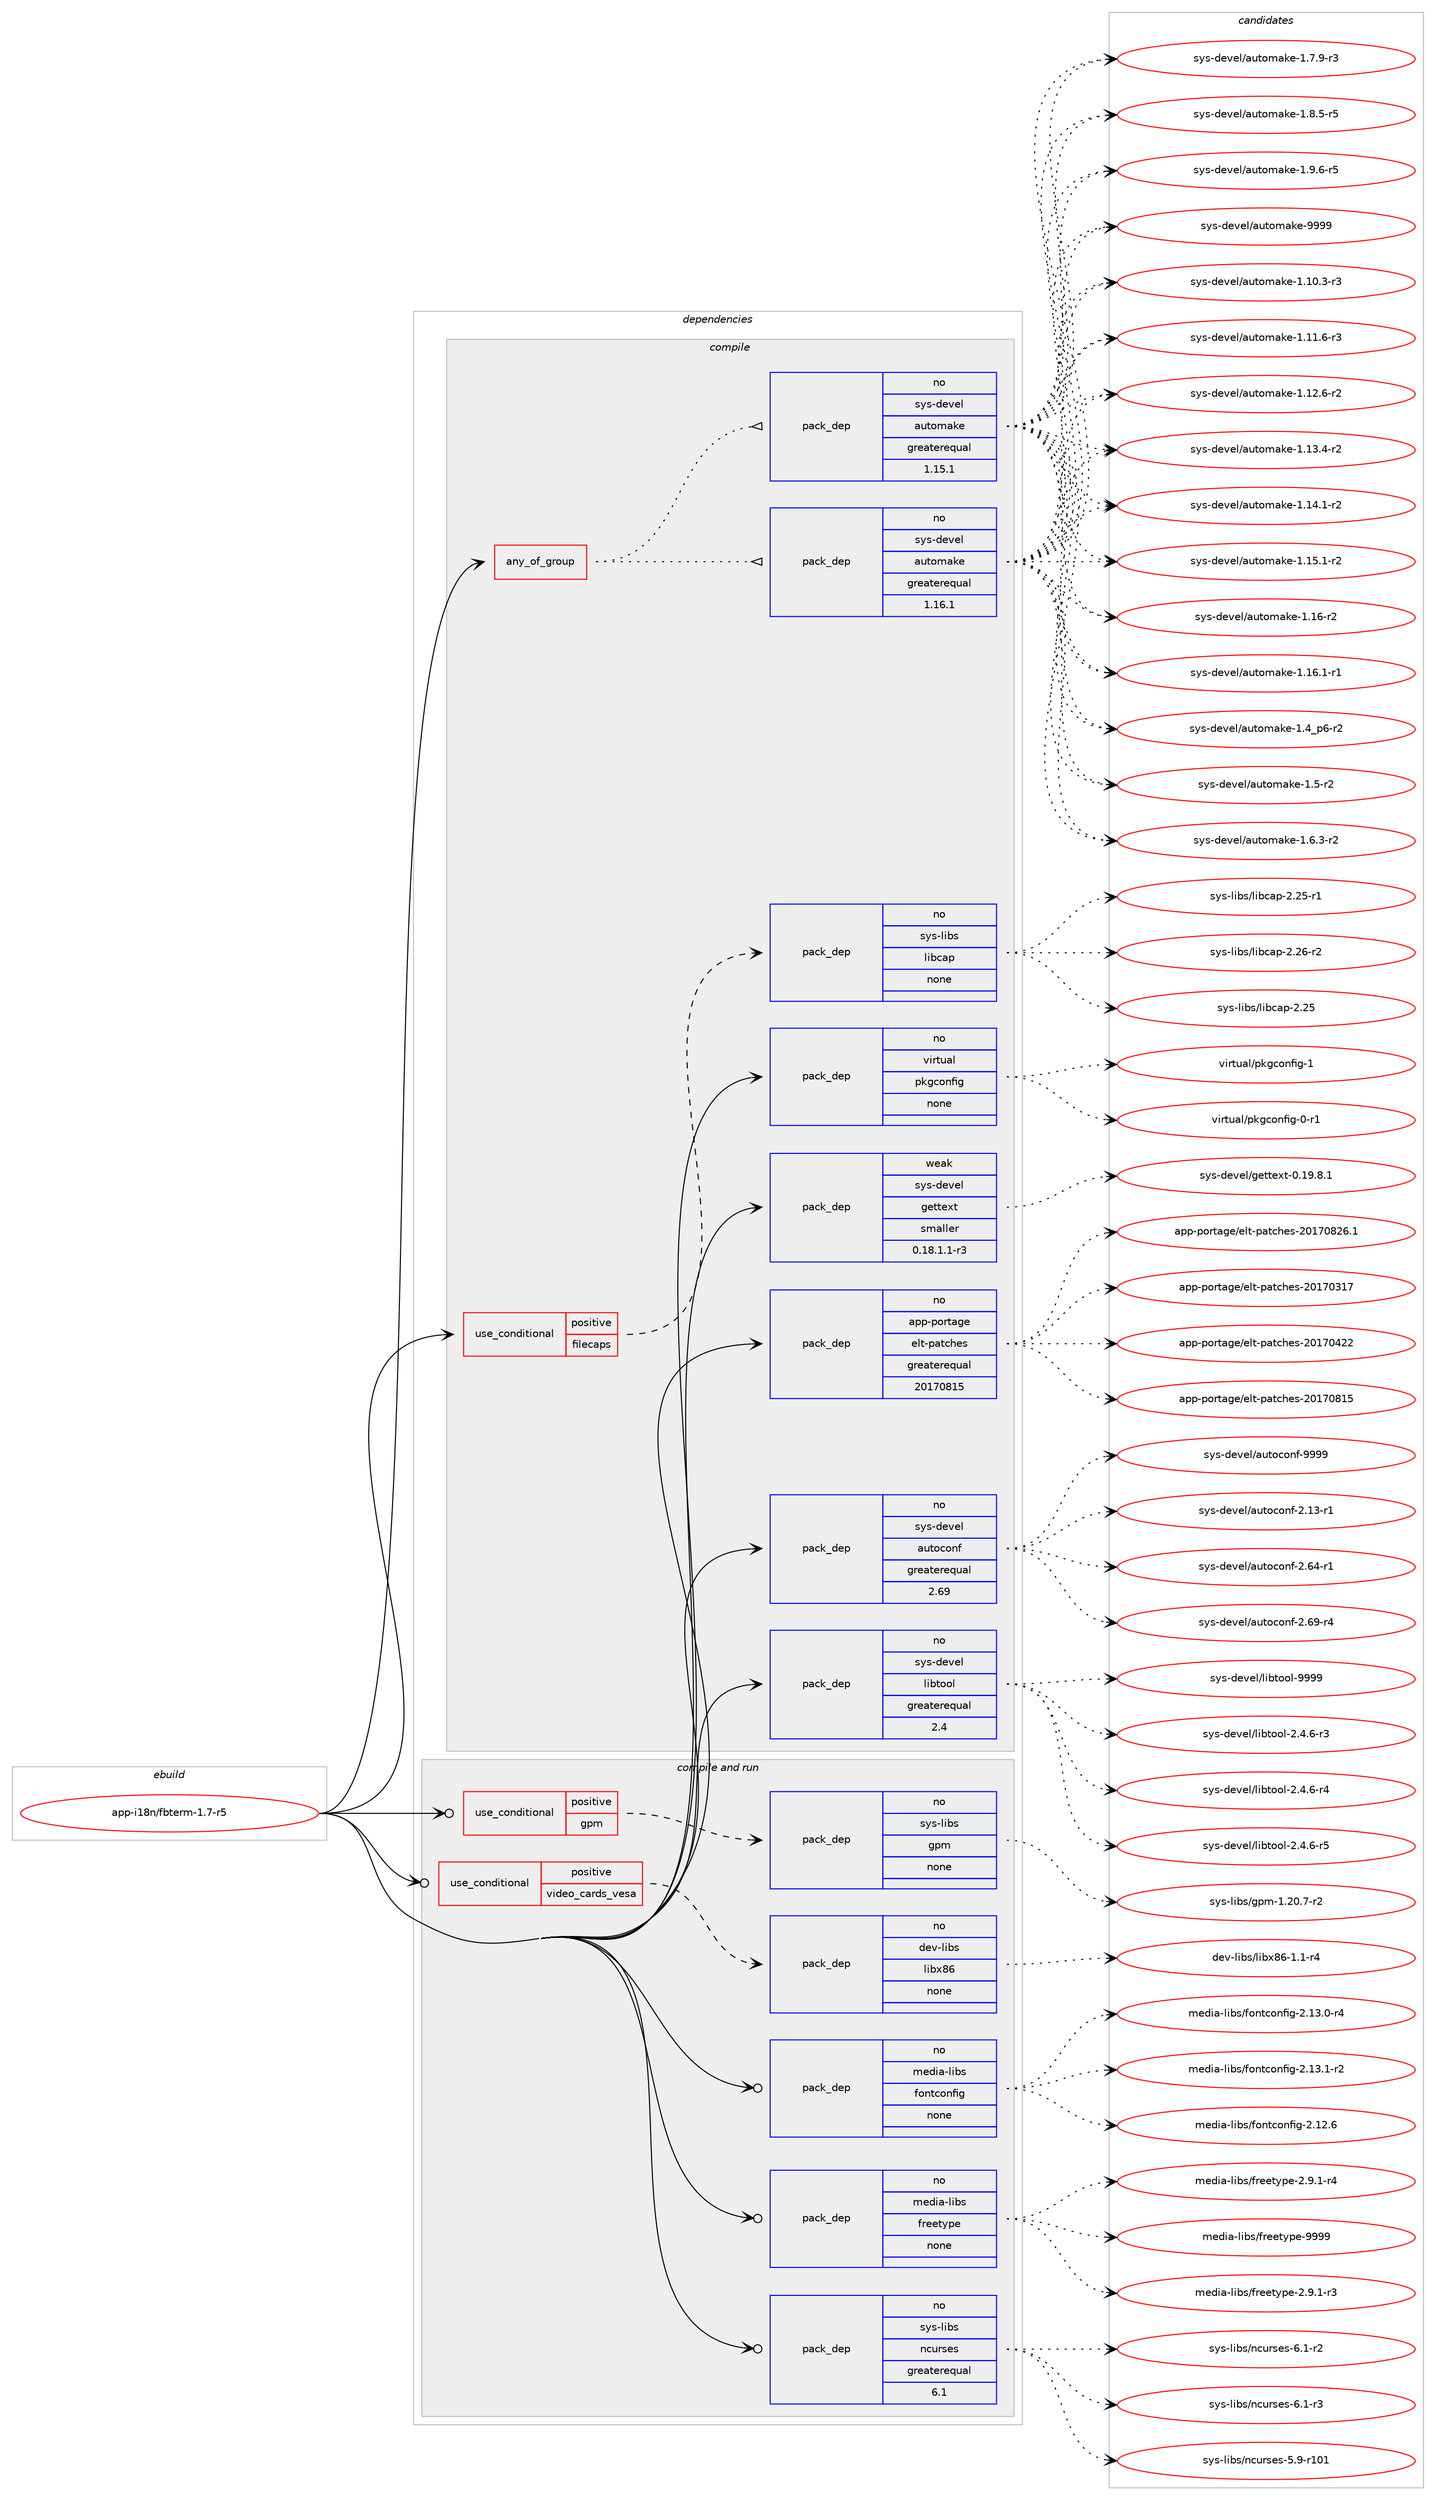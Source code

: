 digraph prolog {

# *************
# Graph options
# *************

newrank=true;
concentrate=true;
compound=true;
graph [rankdir=LR,fontname=Helvetica,fontsize=10,ranksep=1.5];#, ranksep=2.5, nodesep=0.2];
edge  [arrowhead=vee];
node  [fontname=Helvetica,fontsize=10];

# **********
# The ebuild
# **********

subgraph cluster_leftcol {
color=gray;
rank=same;
label=<<i>ebuild</i>>;
id [label="app-i18n/fbterm-1.7-r5", color=red, width=4, href="../app-i18n/fbterm-1.7-r5.svg"];
}

# ****************
# The dependencies
# ****************

subgraph cluster_midcol {
color=gray;
label=<<i>dependencies</i>>;
subgraph cluster_compile {
fillcolor="#eeeeee";
style=filled;
label=<<i>compile</i>>;
subgraph any19560 {
dependency1294401 [label=<<TABLE BORDER="0" CELLBORDER="1" CELLSPACING="0" CELLPADDING="4"><TR><TD CELLPADDING="10">any_of_group</TD></TR></TABLE>>, shape=none, color=red];subgraph pack921832 {
dependency1294402 [label=<<TABLE BORDER="0" CELLBORDER="1" CELLSPACING="0" CELLPADDING="4" WIDTH="220"><TR><TD ROWSPAN="6" CELLPADDING="30">pack_dep</TD></TR><TR><TD WIDTH="110">no</TD></TR><TR><TD>sys-devel</TD></TR><TR><TD>automake</TD></TR><TR><TD>greaterequal</TD></TR><TR><TD>1.16.1</TD></TR></TABLE>>, shape=none, color=blue];
}
dependency1294401:e -> dependency1294402:w [weight=20,style="dotted",arrowhead="oinv"];
subgraph pack921833 {
dependency1294403 [label=<<TABLE BORDER="0" CELLBORDER="1" CELLSPACING="0" CELLPADDING="4" WIDTH="220"><TR><TD ROWSPAN="6" CELLPADDING="30">pack_dep</TD></TR><TR><TD WIDTH="110">no</TD></TR><TR><TD>sys-devel</TD></TR><TR><TD>automake</TD></TR><TR><TD>greaterequal</TD></TR><TR><TD>1.15.1</TD></TR></TABLE>>, shape=none, color=blue];
}
dependency1294401:e -> dependency1294403:w [weight=20,style="dotted",arrowhead="oinv"];
}
id:e -> dependency1294401:w [weight=20,style="solid",arrowhead="vee"];
subgraph cond352471 {
dependency1294404 [label=<<TABLE BORDER="0" CELLBORDER="1" CELLSPACING="0" CELLPADDING="4"><TR><TD ROWSPAN="3" CELLPADDING="10">use_conditional</TD></TR><TR><TD>positive</TD></TR><TR><TD>filecaps</TD></TR></TABLE>>, shape=none, color=red];
subgraph pack921834 {
dependency1294405 [label=<<TABLE BORDER="0" CELLBORDER="1" CELLSPACING="0" CELLPADDING="4" WIDTH="220"><TR><TD ROWSPAN="6" CELLPADDING="30">pack_dep</TD></TR><TR><TD WIDTH="110">no</TD></TR><TR><TD>sys-libs</TD></TR><TR><TD>libcap</TD></TR><TR><TD>none</TD></TR><TR><TD></TD></TR></TABLE>>, shape=none, color=blue];
}
dependency1294404:e -> dependency1294405:w [weight=20,style="dashed",arrowhead="vee"];
}
id:e -> dependency1294404:w [weight=20,style="solid",arrowhead="vee"];
subgraph pack921835 {
dependency1294406 [label=<<TABLE BORDER="0" CELLBORDER="1" CELLSPACING="0" CELLPADDING="4" WIDTH="220"><TR><TD ROWSPAN="6" CELLPADDING="30">pack_dep</TD></TR><TR><TD WIDTH="110">no</TD></TR><TR><TD>app-portage</TD></TR><TR><TD>elt-patches</TD></TR><TR><TD>greaterequal</TD></TR><TR><TD>20170815</TD></TR></TABLE>>, shape=none, color=blue];
}
id:e -> dependency1294406:w [weight=20,style="solid",arrowhead="vee"];
subgraph pack921836 {
dependency1294407 [label=<<TABLE BORDER="0" CELLBORDER="1" CELLSPACING="0" CELLPADDING="4" WIDTH="220"><TR><TD ROWSPAN="6" CELLPADDING="30">pack_dep</TD></TR><TR><TD WIDTH="110">no</TD></TR><TR><TD>sys-devel</TD></TR><TR><TD>autoconf</TD></TR><TR><TD>greaterequal</TD></TR><TR><TD>2.69</TD></TR></TABLE>>, shape=none, color=blue];
}
id:e -> dependency1294407:w [weight=20,style="solid",arrowhead="vee"];
subgraph pack921837 {
dependency1294408 [label=<<TABLE BORDER="0" CELLBORDER="1" CELLSPACING="0" CELLPADDING="4" WIDTH="220"><TR><TD ROWSPAN="6" CELLPADDING="30">pack_dep</TD></TR><TR><TD WIDTH="110">no</TD></TR><TR><TD>sys-devel</TD></TR><TR><TD>libtool</TD></TR><TR><TD>greaterequal</TD></TR><TR><TD>2.4</TD></TR></TABLE>>, shape=none, color=blue];
}
id:e -> dependency1294408:w [weight=20,style="solid",arrowhead="vee"];
subgraph pack921838 {
dependency1294409 [label=<<TABLE BORDER="0" CELLBORDER="1" CELLSPACING="0" CELLPADDING="4" WIDTH="220"><TR><TD ROWSPAN="6" CELLPADDING="30">pack_dep</TD></TR><TR><TD WIDTH="110">no</TD></TR><TR><TD>virtual</TD></TR><TR><TD>pkgconfig</TD></TR><TR><TD>none</TD></TR><TR><TD></TD></TR></TABLE>>, shape=none, color=blue];
}
id:e -> dependency1294409:w [weight=20,style="solid",arrowhead="vee"];
subgraph pack921839 {
dependency1294410 [label=<<TABLE BORDER="0" CELLBORDER="1" CELLSPACING="0" CELLPADDING="4" WIDTH="220"><TR><TD ROWSPAN="6" CELLPADDING="30">pack_dep</TD></TR><TR><TD WIDTH="110">weak</TD></TR><TR><TD>sys-devel</TD></TR><TR><TD>gettext</TD></TR><TR><TD>smaller</TD></TR><TR><TD>0.18.1.1-r3</TD></TR></TABLE>>, shape=none, color=blue];
}
id:e -> dependency1294410:w [weight=20,style="solid",arrowhead="vee"];
}
subgraph cluster_compileandrun {
fillcolor="#eeeeee";
style=filled;
label=<<i>compile and run</i>>;
subgraph cond352472 {
dependency1294411 [label=<<TABLE BORDER="0" CELLBORDER="1" CELLSPACING="0" CELLPADDING="4"><TR><TD ROWSPAN="3" CELLPADDING="10">use_conditional</TD></TR><TR><TD>positive</TD></TR><TR><TD>gpm</TD></TR></TABLE>>, shape=none, color=red];
subgraph pack921840 {
dependency1294412 [label=<<TABLE BORDER="0" CELLBORDER="1" CELLSPACING="0" CELLPADDING="4" WIDTH="220"><TR><TD ROWSPAN="6" CELLPADDING="30">pack_dep</TD></TR><TR><TD WIDTH="110">no</TD></TR><TR><TD>sys-libs</TD></TR><TR><TD>gpm</TD></TR><TR><TD>none</TD></TR><TR><TD></TD></TR></TABLE>>, shape=none, color=blue];
}
dependency1294411:e -> dependency1294412:w [weight=20,style="dashed",arrowhead="vee"];
}
id:e -> dependency1294411:w [weight=20,style="solid",arrowhead="odotvee"];
subgraph cond352473 {
dependency1294413 [label=<<TABLE BORDER="0" CELLBORDER="1" CELLSPACING="0" CELLPADDING="4"><TR><TD ROWSPAN="3" CELLPADDING="10">use_conditional</TD></TR><TR><TD>positive</TD></TR><TR><TD>video_cards_vesa</TD></TR></TABLE>>, shape=none, color=red];
subgraph pack921841 {
dependency1294414 [label=<<TABLE BORDER="0" CELLBORDER="1" CELLSPACING="0" CELLPADDING="4" WIDTH="220"><TR><TD ROWSPAN="6" CELLPADDING="30">pack_dep</TD></TR><TR><TD WIDTH="110">no</TD></TR><TR><TD>dev-libs</TD></TR><TR><TD>libx86</TD></TR><TR><TD>none</TD></TR><TR><TD></TD></TR></TABLE>>, shape=none, color=blue];
}
dependency1294413:e -> dependency1294414:w [weight=20,style="dashed",arrowhead="vee"];
}
id:e -> dependency1294413:w [weight=20,style="solid",arrowhead="odotvee"];
subgraph pack921842 {
dependency1294415 [label=<<TABLE BORDER="0" CELLBORDER="1" CELLSPACING="0" CELLPADDING="4" WIDTH="220"><TR><TD ROWSPAN="6" CELLPADDING="30">pack_dep</TD></TR><TR><TD WIDTH="110">no</TD></TR><TR><TD>media-libs</TD></TR><TR><TD>fontconfig</TD></TR><TR><TD>none</TD></TR><TR><TD></TD></TR></TABLE>>, shape=none, color=blue];
}
id:e -> dependency1294415:w [weight=20,style="solid",arrowhead="odotvee"];
subgraph pack921843 {
dependency1294416 [label=<<TABLE BORDER="0" CELLBORDER="1" CELLSPACING="0" CELLPADDING="4" WIDTH="220"><TR><TD ROWSPAN="6" CELLPADDING="30">pack_dep</TD></TR><TR><TD WIDTH="110">no</TD></TR><TR><TD>media-libs</TD></TR><TR><TD>freetype</TD></TR><TR><TD>none</TD></TR><TR><TD></TD></TR></TABLE>>, shape=none, color=blue];
}
id:e -> dependency1294416:w [weight=20,style="solid",arrowhead="odotvee"];
subgraph pack921844 {
dependency1294417 [label=<<TABLE BORDER="0" CELLBORDER="1" CELLSPACING="0" CELLPADDING="4" WIDTH="220"><TR><TD ROWSPAN="6" CELLPADDING="30">pack_dep</TD></TR><TR><TD WIDTH="110">no</TD></TR><TR><TD>sys-libs</TD></TR><TR><TD>ncurses</TD></TR><TR><TD>greaterequal</TD></TR><TR><TD>6.1</TD></TR></TABLE>>, shape=none, color=blue];
}
id:e -> dependency1294417:w [weight=20,style="solid",arrowhead="odotvee"];
}
subgraph cluster_run {
fillcolor="#eeeeee";
style=filled;
label=<<i>run</i>>;
}
}

# **************
# The candidates
# **************

subgraph cluster_choices {
rank=same;
color=gray;
label=<<i>candidates</i>>;

subgraph choice921832 {
color=black;
nodesep=1;
choice11512111545100101118101108479711711611110997107101454946494846514511451 [label="sys-devel/automake-1.10.3-r3", color=red, width=4,href="../sys-devel/automake-1.10.3-r3.svg"];
choice11512111545100101118101108479711711611110997107101454946494946544511451 [label="sys-devel/automake-1.11.6-r3", color=red, width=4,href="../sys-devel/automake-1.11.6-r3.svg"];
choice11512111545100101118101108479711711611110997107101454946495046544511450 [label="sys-devel/automake-1.12.6-r2", color=red, width=4,href="../sys-devel/automake-1.12.6-r2.svg"];
choice11512111545100101118101108479711711611110997107101454946495146524511450 [label="sys-devel/automake-1.13.4-r2", color=red, width=4,href="../sys-devel/automake-1.13.4-r2.svg"];
choice11512111545100101118101108479711711611110997107101454946495246494511450 [label="sys-devel/automake-1.14.1-r2", color=red, width=4,href="../sys-devel/automake-1.14.1-r2.svg"];
choice11512111545100101118101108479711711611110997107101454946495346494511450 [label="sys-devel/automake-1.15.1-r2", color=red, width=4,href="../sys-devel/automake-1.15.1-r2.svg"];
choice1151211154510010111810110847971171161111099710710145494649544511450 [label="sys-devel/automake-1.16-r2", color=red, width=4,href="../sys-devel/automake-1.16-r2.svg"];
choice11512111545100101118101108479711711611110997107101454946495446494511449 [label="sys-devel/automake-1.16.1-r1", color=red, width=4,href="../sys-devel/automake-1.16.1-r1.svg"];
choice115121115451001011181011084797117116111109971071014549465295112544511450 [label="sys-devel/automake-1.4_p6-r2", color=red, width=4,href="../sys-devel/automake-1.4_p6-r2.svg"];
choice11512111545100101118101108479711711611110997107101454946534511450 [label="sys-devel/automake-1.5-r2", color=red, width=4,href="../sys-devel/automake-1.5-r2.svg"];
choice115121115451001011181011084797117116111109971071014549465446514511450 [label="sys-devel/automake-1.6.3-r2", color=red, width=4,href="../sys-devel/automake-1.6.3-r2.svg"];
choice115121115451001011181011084797117116111109971071014549465546574511451 [label="sys-devel/automake-1.7.9-r3", color=red, width=4,href="../sys-devel/automake-1.7.9-r3.svg"];
choice115121115451001011181011084797117116111109971071014549465646534511453 [label="sys-devel/automake-1.8.5-r5", color=red, width=4,href="../sys-devel/automake-1.8.5-r5.svg"];
choice115121115451001011181011084797117116111109971071014549465746544511453 [label="sys-devel/automake-1.9.6-r5", color=red, width=4,href="../sys-devel/automake-1.9.6-r5.svg"];
choice115121115451001011181011084797117116111109971071014557575757 [label="sys-devel/automake-9999", color=red, width=4,href="../sys-devel/automake-9999.svg"];
dependency1294402:e -> choice11512111545100101118101108479711711611110997107101454946494846514511451:w [style=dotted,weight="100"];
dependency1294402:e -> choice11512111545100101118101108479711711611110997107101454946494946544511451:w [style=dotted,weight="100"];
dependency1294402:e -> choice11512111545100101118101108479711711611110997107101454946495046544511450:w [style=dotted,weight="100"];
dependency1294402:e -> choice11512111545100101118101108479711711611110997107101454946495146524511450:w [style=dotted,weight="100"];
dependency1294402:e -> choice11512111545100101118101108479711711611110997107101454946495246494511450:w [style=dotted,weight="100"];
dependency1294402:e -> choice11512111545100101118101108479711711611110997107101454946495346494511450:w [style=dotted,weight="100"];
dependency1294402:e -> choice1151211154510010111810110847971171161111099710710145494649544511450:w [style=dotted,weight="100"];
dependency1294402:e -> choice11512111545100101118101108479711711611110997107101454946495446494511449:w [style=dotted,weight="100"];
dependency1294402:e -> choice115121115451001011181011084797117116111109971071014549465295112544511450:w [style=dotted,weight="100"];
dependency1294402:e -> choice11512111545100101118101108479711711611110997107101454946534511450:w [style=dotted,weight="100"];
dependency1294402:e -> choice115121115451001011181011084797117116111109971071014549465446514511450:w [style=dotted,weight="100"];
dependency1294402:e -> choice115121115451001011181011084797117116111109971071014549465546574511451:w [style=dotted,weight="100"];
dependency1294402:e -> choice115121115451001011181011084797117116111109971071014549465646534511453:w [style=dotted,weight="100"];
dependency1294402:e -> choice115121115451001011181011084797117116111109971071014549465746544511453:w [style=dotted,weight="100"];
dependency1294402:e -> choice115121115451001011181011084797117116111109971071014557575757:w [style=dotted,weight="100"];
}
subgraph choice921833 {
color=black;
nodesep=1;
choice11512111545100101118101108479711711611110997107101454946494846514511451 [label="sys-devel/automake-1.10.3-r3", color=red, width=4,href="../sys-devel/automake-1.10.3-r3.svg"];
choice11512111545100101118101108479711711611110997107101454946494946544511451 [label="sys-devel/automake-1.11.6-r3", color=red, width=4,href="../sys-devel/automake-1.11.6-r3.svg"];
choice11512111545100101118101108479711711611110997107101454946495046544511450 [label="sys-devel/automake-1.12.6-r2", color=red, width=4,href="../sys-devel/automake-1.12.6-r2.svg"];
choice11512111545100101118101108479711711611110997107101454946495146524511450 [label="sys-devel/automake-1.13.4-r2", color=red, width=4,href="../sys-devel/automake-1.13.4-r2.svg"];
choice11512111545100101118101108479711711611110997107101454946495246494511450 [label="sys-devel/automake-1.14.1-r2", color=red, width=4,href="../sys-devel/automake-1.14.1-r2.svg"];
choice11512111545100101118101108479711711611110997107101454946495346494511450 [label="sys-devel/automake-1.15.1-r2", color=red, width=4,href="../sys-devel/automake-1.15.1-r2.svg"];
choice1151211154510010111810110847971171161111099710710145494649544511450 [label="sys-devel/automake-1.16-r2", color=red, width=4,href="../sys-devel/automake-1.16-r2.svg"];
choice11512111545100101118101108479711711611110997107101454946495446494511449 [label="sys-devel/automake-1.16.1-r1", color=red, width=4,href="../sys-devel/automake-1.16.1-r1.svg"];
choice115121115451001011181011084797117116111109971071014549465295112544511450 [label="sys-devel/automake-1.4_p6-r2", color=red, width=4,href="../sys-devel/automake-1.4_p6-r2.svg"];
choice11512111545100101118101108479711711611110997107101454946534511450 [label="sys-devel/automake-1.5-r2", color=red, width=4,href="../sys-devel/automake-1.5-r2.svg"];
choice115121115451001011181011084797117116111109971071014549465446514511450 [label="sys-devel/automake-1.6.3-r2", color=red, width=4,href="../sys-devel/automake-1.6.3-r2.svg"];
choice115121115451001011181011084797117116111109971071014549465546574511451 [label="sys-devel/automake-1.7.9-r3", color=red, width=4,href="../sys-devel/automake-1.7.9-r3.svg"];
choice115121115451001011181011084797117116111109971071014549465646534511453 [label="sys-devel/automake-1.8.5-r5", color=red, width=4,href="../sys-devel/automake-1.8.5-r5.svg"];
choice115121115451001011181011084797117116111109971071014549465746544511453 [label="sys-devel/automake-1.9.6-r5", color=red, width=4,href="../sys-devel/automake-1.9.6-r5.svg"];
choice115121115451001011181011084797117116111109971071014557575757 [label="sys-devel/automake-9999", color=red, width=4,href="../sys-devel/automake-9999.svg"];
dependency1294403:e -> choice11512111545100101118101108479711711611110997107101454946494846514511451:w [style=dotted,weight="100"];
dependency1294403:e -> choice11512111545100101118101108479711711611110997107101454946494946544511451:w [style=dotted,weight="100"];
dependency1294403:e -> choice11512111545100101118101108479711711611110997107101454946495046544511450:w [style=dotted,weight="100"];
dependency1294403:e -> choice11512111545100101118101108479711711611110997107101454946495146524511450:w [style=dotted,weight="100"];
dependency1294403:e -> choice11512111545100101118101108479711711611110997107101454946495246494511450:w [style=dotted,weight="100"];
dependency1294403:e -> choice11512111545100101118101108479711711611110997107101454946495346494511450:w [style=dotted,weight="100"];
dependency1294403:e -> choice1151211154510010111810110847971171161111099710710145494649544511450:w [style=dotted,weight="100"];
dependency1294403:e -> choice11512111545100101118101108479711711611110997107101454946495446494511449:w [style=dotted,weight="100"];
dependency1294403:e -> choice115121115451001011181011084797117116111109971071014549465295112544511450:w [style=dotted,weight="100"];
dependency1294403:e -> choice11512111545100101118101108479711711611110997107101454946534511450:w [style=dotted,weight="100"];
dependency1294403:e -> choice115121115451001011181011084797117116111109971071014549465446514511450:w [style=dotted,weight="100"];
dependency1294403:e -> choice115121115451001011181011084797117116111109971071014549465546574511451:w [style=dotted,weight="100"];
dependency1294403:e -> choice115121115451001011181011084797117116111109971071014549465646534511453:w [style=dotted,weight="100"];
dependency1294403:e -> choice115121115451001011181011084797117116111109971071014549465746544511453:w [style=dotted,weight="100"];
dependency1294403:e -> choice115121115451001011181011084797117116111109971071014557575757:w [style=dotted,weight="100"];
}
subgraph choice921834 {
color=black;
nodesep=1;
choice1151211154510810598115471081059899971124550465053 [label="sys-libs/libcap-2.25", color=red, width=4,href="../sys-libs/libcap-2.25.svg"];
choice11512111545108105981154710810598999711245504650534511449 [label="sys-libs/libcap-2.25-r1", color=red, width=4,href="../sys-libs/libcap-2.25-r1.svg"];
choice11512111545108105981154710810598999711245504650544511450 [label="sys-libs/libcap-2.26-r2", color=red, width=4,href="../sys-libs/libcap-2.26-r2.svg"];
dependency1294405:e -> choice1151211154510810598115471081059899971124550465053:w [style=dotted,weight="100"];
dependency1294405:e -> choice11512111545108105981154710810598999711245504650534511449:w [style=dotted,weight="100"];
dependency1294405:e -> choice11512111545108105981154710810598999711245504650544511450:w [style=dotted,weight="100"];
}
subgraph choice921835 {
color=black;
nodesep=1;
choice97112112451121111141169710310147101108116451129711699104101115455048495548514955 [label="app-portage/elt-patches-20170317", color=red, width=4,href="../app-portage/elt-patches-20170317.svg"];
choice97112112451121111141169710310147101108116451129711699104101115455048495548525050 [label="app-portage/elt-patches-20170422", color=red, width=4,href="../app-portage/elt-patches-20170422.svg"];
choice97112112451121111141169710310147101108116451129711699104101115455048495548564953 [label="app-portage/elt-patches-20170815", color=red, width=4,href="../app-portage/elt-patches-20170815.svg"];
choice971121124511211111411697103101471011081164511297116991041011154550484955485650544649 [label="app-portage/elt-patches-20170826.1", color=red, width=4,href="../app-portage/elt-patches-20170826.1.svg"];
dependency1294406:e -> choice97112112451121111141169710310147101108116451129711699104101115455048495548514955:w [style=dotted,weight="100"];
dependency1294406:e -> choice97112112451121111141169710310147101108116451129711699104101115455048495548525050:w [style=dotted,weight="100"];
dependency1294406:e -> choice97112112451121111141169710310147101108116451129711699104101115455048495548564953:w [style=dotted,weight="100"];
dependency1294406:e -> choice971121124511211111411697103101471011081164511297116991041011154550484955485650544649:w [style=dotted,weight="100"];
}
subgraph choice921836 {
color=black;
nodesep=1;
choice1151211154510010111810110847971171161119911111010245504649514511449 [label="sys-devel/autoconf-2.13-r1", color=red, width=4,href="../sys-devel/autoconf-2.13-r1.svg"];
choice1151211154510010111810110847971171161119911111010245504654524511449 [label="sys-devel/autoconf-2.64-r1", color=red, width=4,href="../sys-devel/autoconf-2.64-r1.svg"];
choice1151211154510010111810110847971171161119911111010245504654574511452 [label="sys-devel/autoconf-2.69-r4", color=red, width=4,href="../sys-devel/autoconf-2.69-r4.svg"];
choice115121115451001011181011084797117116111991111101024557575757 [label="sys-devel/autoconf-9999", color=red, width=4,href="../sys-devel/autoconf-9999.svg"];
dependency1294407:e -> choice1151211154510010111810110847971171161119911111010245504649514511449:w [style=dotted,weight="100"];
dependency1294407:e -> choice1151211154510010111810110847971171161119911111010245504654524511449:w [style=dotted,weight="100"];
dependency1294407:e -> choice1151211154510010111810110847971171161119911111010245504654574511452:w [style=dotted,weight="100"];
dependency1294407:e -> choice115121115451001011181011084797117116111991111101024557575757:w [style=dotted,weight="100"];
}
subgraph choice921837 {
color=black;
nodesep=1;
choice1151211154510010111810110847108105981161111111084550465246544511451 [label="sys-devel/libtool-2.4.6-r3", color=red, width=4,href="../sys-devel/libtool-2.4.6-r3.svg"];
choice1151211154510010111810110847108105981161111111084550465246544511452 [label="sys-devel/libtool-2.4.6-r4", color=red, width=4,href="../sys-devel/libtool-2.4.6-r4.svg"];
choice1151211154510010111810110847108105981161111111084550465246544511453 [label="sys-devel/libtool-2.4.6-r5", color=red, width=4,href="../sys-devel/libtool-2.4.6-r5.svg"];
choice1151211154510010111810110847108105981161111111084557575757 [label="sys-devel/libtool-9999", color=red, width=4,href="../sys-devel/libtool-9999.svg"];
dependency1294408:e -> choice1151211154510010111810110847108105981161111111084550465246544511451:w [style=dotted,weight="100"];
dependency1294408:e -> choice1151211154510010111810110847108105981161111111084550465246544511452:w [style=dotted,weight="100"];
dependency1294408:e -> choice1151211154510010111810110847108105981161111111084550465246544511453:w [style=dotted,weight="100"];
dependency1294408:e -> choice1151211154510010111810110847108105981161111111084557575757:w [style=dotted,weight="100"];
}
subgraph choice921838 {
color=black;
nodesep=1;
choice11810511411611797108471121071039911111010210510345484511449 [label="virtual/pkgconfig-0-r1", color=red, width=4,href="../virtual/pkgconfig-0-r1.svg"];
choice1181051141161179710847112107103991111101021051034549 [label="virtual/pkgconfig-1", color=red, width=4,href="../virtual/pkgconfig-1.svg"];
dependency1294409:e -> choice11810511411611797108471121071039911111010210510345484511449:w [style=dotted,weight="100"];
dependency1294409:e -> choice1181051141161179710847112107103991111101021051034549:w [style=dotted,weight="100"];
}
subgraph choice921839 {
color=black;
nodesep=1;
choice1151211154510010111810110847103101116116101120116454846495746564649 [label="sys-devel/gettext-0.19.8.1", color=red, width=4,href="../sys-devel/gettext-0.19.8.1.svg"];
dependency1294410:e -> choice1151211154510010111810110847103101116116101120116454846495746564649:w [style=dotted,weight="100"];
}
subgraph choice921840 {
color=black;
nodesep=1;
choice115121115451081059811547103112109454946504846554511450 [label="sys-libs/gpm-1.20.7-r2", color=red, width=4,href="../sys-libs/gpm-1.20.7-r2.svg"];
dependency1294412:e -> choice115121115451081059811547103112109454946504846554511450:w [style=dotted,weight="100"];
}
subgraph choice921841 {
color=black;
nodesep=1;
choice100101118451081059811547108105981205654454946494511452 [label="dev-libs/libx86-1.1-r4", color=red, width=4,href="../dev-libs/libx86-1.1-r4.svg"];
dependency1294414:e -> choice100101118451081059811547108105981205654454946494511452:w [style=dotted,weight="100"];
}
subgraph choice921842 {
color=black;
nodesep=1;
choice109101100105974510810598115471021111101169911111010210510345504649504654 [label="media-libs/fontconfig-2.12.6", color=red, width=4,href="../media-libs/fontconfig-2.12.6.svg"];
choice1091011001059745108105981154710211111011699111110102105103455046495146484511452 [label="media-libs/fontconfig-2.13.0-r4", color=red, width=4,href="../media-libs/fontconfig-2.13.0-r4.svg"];
choice1091011001059745108105981154710211111011699111110102105103455046495146494511450 [label="media-libs/fontconfig-2.13.1-r2", color=red, width=4,href="../media-libs/fontconfig-2.13.1-r2.svg"];
dependency1294415:e -> choice109101100105974510810598115471021111101169911111010210510345504649504654:w [style=dotted,weight="100"];
dependency1294415:e -> choice1091011001059745108105981154710211111011699111110102105103455046495146484511452:w [style=dotted,weight="100"];
dependency1294415:e -> choice1091011001059745108105981154710211111011699111110102105103455046495146494511450:w [style=dotted,weight="100"];
}
subgraph choice921843 {
color=black;
nodesep=1;
choice109101100105974510810598115471021141011011161211121014550465746494511451 [label="media-libs/freetype-2.9.1-r3", color=red, width=4,href="../media-libs/freetype-2.9.1-r3.svg"];
choice109101100105974510810598115471021141011011161211121014550465746494511452 [label="media-libs/freetype-2.9.1-r4", color=red, width=4,href="../media-libs/freetype-2.9.1-r4.svg"];
choice109101100105974510810598115471021141011011161211121014557575757 [label="media-libs/freetype-9999", color=red, width=4,href="../media-libs/freetype-9999.svg"];
dependency1294416:e -> choice109101100105974510810598115471021141011011161211121014550465746494511451:w [style=dotted,weight="100"];
dependency1294416:e -> choice109101100105974510810598115471021141011011161211121014550465746494511452:w [style=dotted,weight="100"];
dependency1294416:e -> choice109101100105974510810598115471021141011011161211121014557575757:w [style=dotted,weight="100"];
}
subgraph choice921844 {
color=black;
nodesep=1;
choice115121115451081059811547110991171141151011154553465745114494849 [label="sys-libs/ncurses-5.9-r101", color=red, width=4,href="../sys-libs/ncurses-5.9-r101.svg"];
choice11512111545108105981154711099117114115101115455446494511450 [label="sys-libs/ncurses-6.1-r2", color=red, width=4,href="../sys-libs/ncurses-6.1-r2.svg"];
choice11512111545108105981154711099117114115101115455446494511451 [label="sys-libs/ncurses-6.1-r3", color=red, width=4,href="../sys-libs/ncurses-6.1-r3.svg"];
dependency1294417:e -> choice115121115451081059811547110991171141151011154553465745114494849:w [style=dotted,weight="100"];
dependency1294417:e -> choice11512111545108105981154711099117114115101115455446494511450:w [style=dotted,weight="100"];
dependency1294417:e -> choice11512111545108105981154711099117114115101115455446494511451:w [style=dotted,weight="100"];
}
}

}
